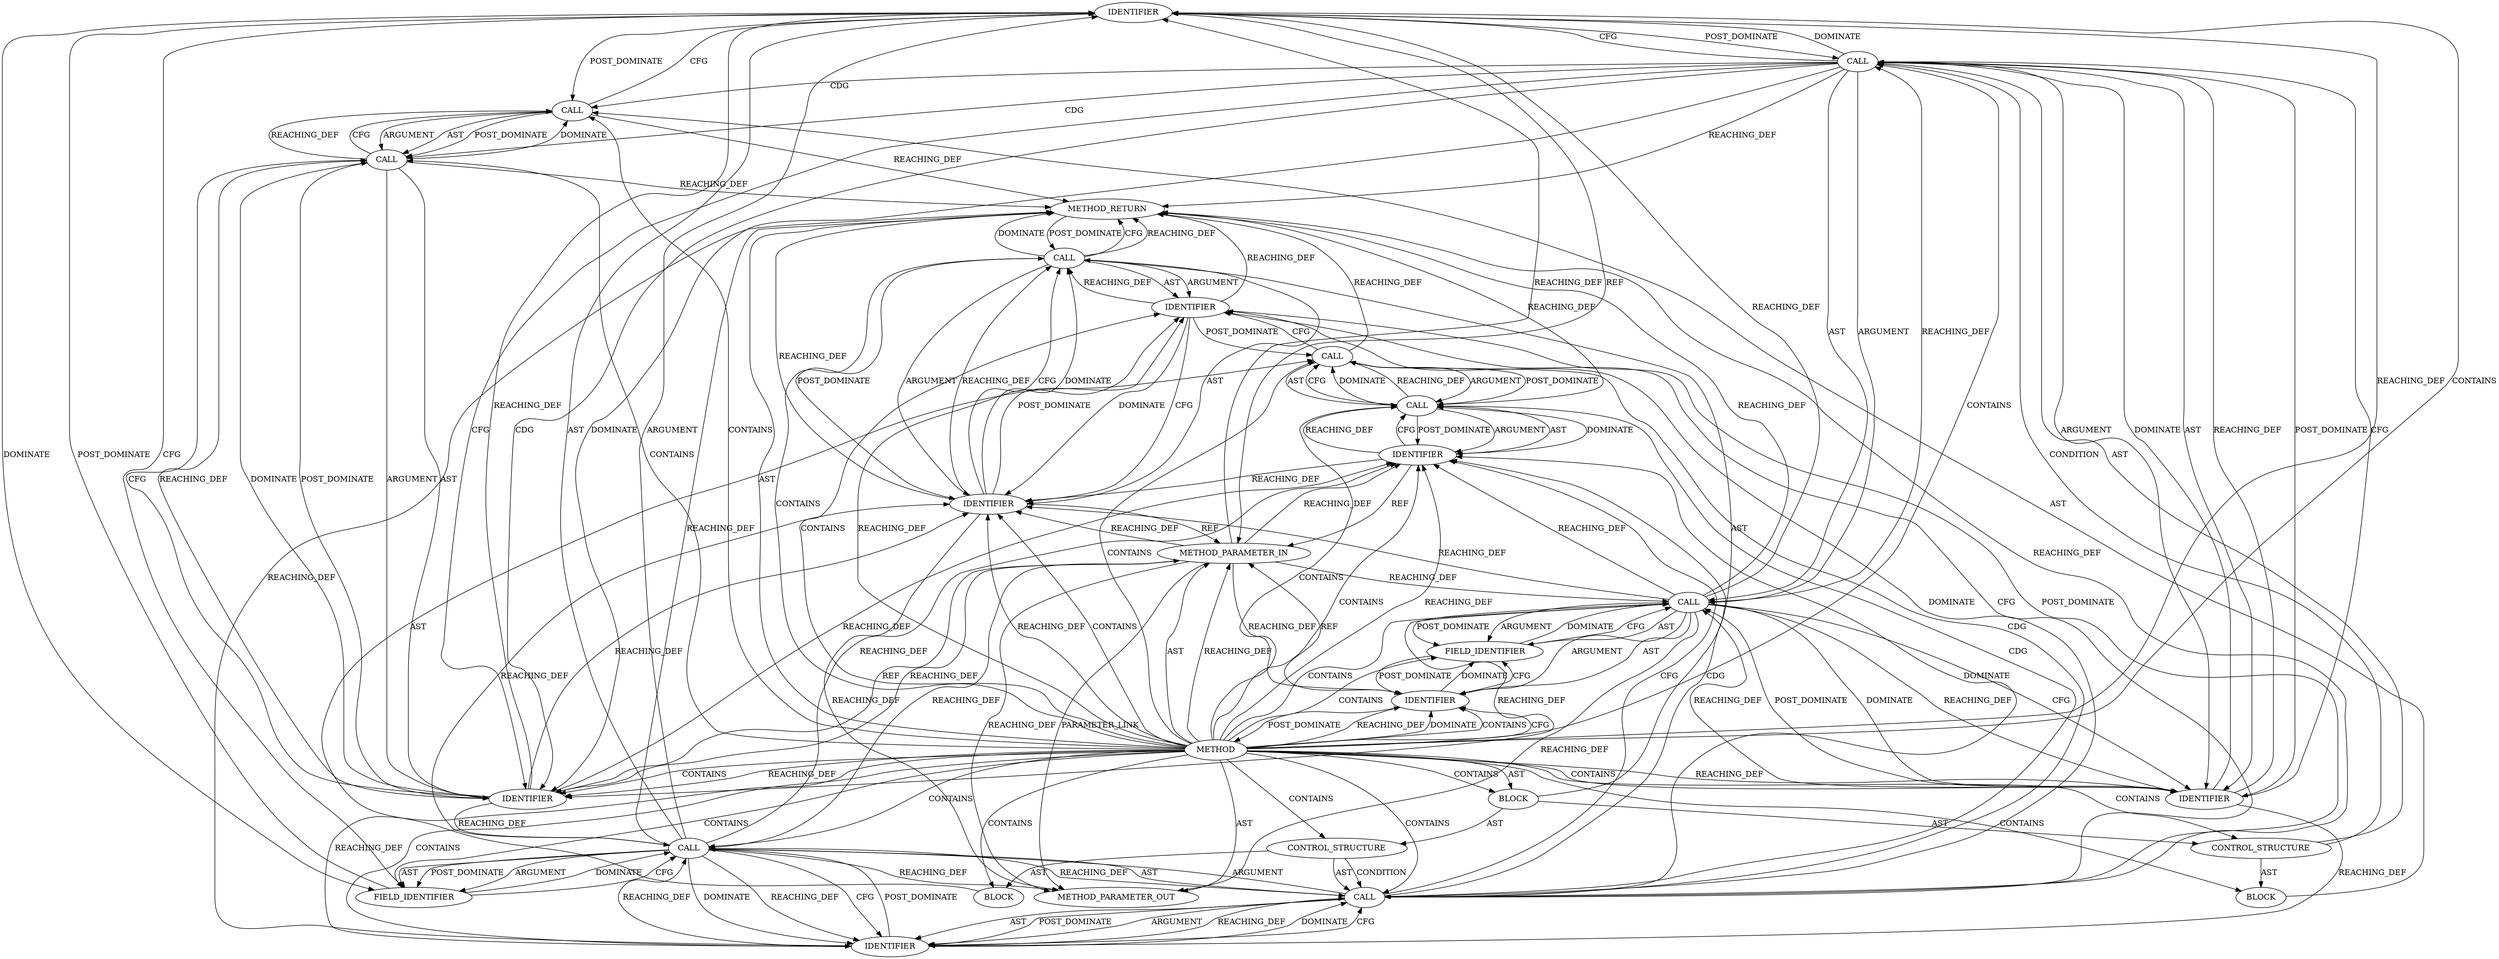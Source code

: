 digraph {
  952 [label=IDENTIFIER ORDER=1 ARGUMENT_INDEX=1 CODE="ctx" COLUMN_NUMBER=6 LINE_NUMBER=62 TYPE_FULL_NAME="tls_context*" NAME="ctx"]
  951 [label=CALL ORDER=1 ARGUMENT_INDEX=1 CODE="ctx->rx_conf" COLUMN_NUMBER=6 METHOD_FULL_NAME="<operator>.indirectFieldAccess" LINE_NUMBER=62 TYPE_FULL_NAME="<empty>" DISPATCH_TYPE="STATIC_DISPATCH" SIGNATURE="" NAME="<operator>.indirectFieldAccess"]
  962 [label=METHOD_RETURN ORDER=3 CODE="RET" COLUMN_NUMBER=1 LINE_NUMBER=57 TYPE_FULL_NAME="void" EVALUATION_STRATEGY="BY_VALUE"]
  961 [label=IDENTIFIER ORDER=2 ARGUMENT_INDEX=2 CODE="ctx" COLUMN_NUMBER=21 LINE_NUMBER=65 TYPE_FULL_NAME="tls_context*" NAME="ctx"]
  948 [label=IDENTIFIER ORDER=1 ARGUMENT_INDEX=1 CODE="ctx" COLUMN_NUMBER=28 LINE_NUMBER=60 TYPE_FULL_NAME="tls_context*" NAME="ctx"]
  944 [label=IDENTIFIER ORDER=2 ARGUMENT_INDEX=2 CODE="TLS_HW" COLUMN_NUMBER=22 LINE_NUMBER=59 TYPE_FULL_NAME="ANY" NAME="TLS_HW"]
  957 [label=CALL ORDER=1 ARGUMENT_INDEX=1 CODE="tls_offload_ctx_rx(ctx)" COLUMN_NUMBER=9 METHOD_FULL_NAME="tls_offload_ctx_rx" LINE_NUMBER=63 TYPE_FULL_NAME="<empty>" DISPATCH_TYPE="STATIC_DISPATCH" SIGNATURE="" NAME="tls_offload_ctx_rx"]
  955 [label=BLOCK ORDER=2 ARGUMENT_INDEX=-1 CODE="<empty>" COLUMN_NUMBER=3 LINE_NUMBER=63 TYPE_FULL_NAME="void"]
  21282 [label=METHOD_PARAMETER_OUT ORDER=1 CODE="struct tls_context *ctx" IS_VARIADIC=false COLUMN_NUMBER=33 LINE_NUMBER=57 TYPE_FULL_NAME="tls_context*" EVALUATION_STRATEGY="BY_VALUE" INDEX=1 NAME="ctx"]
  954 [label=IDENTIFIER ORDER=2 ARGUMENT_INDEX=2 CODE="TLS_HW" COLUMN_NUMBER=22 LINE_NUMBER=62 TYPE_FULL_NAME="ANY" NAME="TLS_HW"]
  940 [label=CALL ORDER=1 ARGUMENT_INDEX=-1 CODE="ctx->tx_conf == TLS_HW" COLUMN_NUMBER=6 METHOD_FULL_NAME="<operator>.equals" LINE_NUMBER=59 TYPE_FULL_NAME="<empty>" DISPATCH_TYPE="STATIC_DISPATCH" SIGNATURE="" NAME="<operator>.equals"]
  942 [label=IDENTIFIER ORDER=1 ARGUMENT_INDEX=1 CODE="ctx" COLUMN_NUMBER=6 LINE_NUMBER=59 TYPE_FULL_NAME="tls_context*" NAME="ctx"]
  941 [label=CALL ORDER=1 ARGUMENT_INDEX=1 CODE="ctx->tx_conf" COLUMN_NUMBER=6 METHOD_FULL_NAME="<operator>.indirectFieldAccess" LINE_NUMBER=59 TYPE_FULL_NAME="<empty>" DISPATCH_TYPE="STATIC_DISPATCH" SIGNATURE="" NAME="<operator>.indirectFieldAccess"]
  936 [label=METHOD COLUMN_NUMBER=1 LINE_NUMBER=57 COLUMN_NUMBER_END=1 IS_EXTERNAL=false SIGNATURE="void tls_device_free_ctx (tls_context*)" NAME="tls_device_free_ctx" AST_PARENT_TYPE="TYPE_DECL" AST_PARENT_FULL_NAME="tls_device.c:<global>" ORDER=7 CODE="static void tls_device_free_ctx(struct tls_context *ctx)
{
	if (ctx->tx_conf == TLS_HW)
		kfree(tls_offload_ctx_tx(ctx));

	if (ctx->rx_conf == TLS_HW)
		kfree(tls_offload_ctx_rx(ctx));

	tls_ctx_free(NULL, ctx);
}" FULL_NAME="tls_device_free_ctx" LINE_NUMBER_END=66 FILENAME="tls_device.c"]
  959 [label=CALL ORDER=3 ARGUMENT_INDEX=-1 CODE="tls_ctx_free(NULL, ctx)" COLUMN_NUMBER=2 METHOD_FULL_NAME="tls_ctx_free" LINE_NUMBER=65 TYPE_FULL_NAME="<empty>" DISPATCH_TYPE="STATIC_DISPATCH" SIGNATURE="" NAME="tls_ctx_free"]
  950 [label=CALL ORDER=1 ARGUMENT_INDEX=-1 CODE="ctx->rx_conf == TLS_HW" COLUMN_NUMBER=6 METHOD_FULL_NAME="<operator>.equals" LINE_NUMBER=62 TYPE_FULL_NAME="<empty>" DISPATCH_TYPE="STATIC_DISPATCH" SIGNATURE="" NAME="<operator>.equals"]
  958 [label=IDENTIFIER ORDER=1 ARGUMENT_INDEX=1 CODE="ctx" COLUMN_NUMBER=28 LINE_NUMBER=63 TYPE_FULL_NAME="tls_context*" NAME="ctx"]
  938 [label=BLOCK ORDER=2 ARGUMENT_INDEX=-1 CODE="{
	if (ctx->tx_conf == TLS_HW)
		kfree(tls_offload_ctx_tx(ctx));

	if (ctx->rx_conf == TLS_HW)
		kfree(tls_offload_ctx_rx(ctx));

	tls_ctx_free(NULL, ctx);
}" COLUMN_NUMBER=1 LINE_NUMBER=58 TYPE_FULL_NAME="void"]
  947 [label=CALL ORDER=1 ARGUMENT_INDEX=1 CODE="tls_offload_ctx_tx(ctx)" COLUMN_NUMBER=9 METHOD_FULL_NAME="tls_offload_ctx_tx" LINE_NUMBER=60 TYPE_FULL_NAME="<empty>" DISPATCH_TYPE="STATIC_DISPATCH" SIGNATURE="" NAME="tls_offload_ctx_tx"]
  960 [label=IDENTIFIER ORDER=1 ARGUMENT_INDEX=1 CODE="NULL" COLUMN_NUMBER=15 LINE_NUMBER=65 TYPE_FULL_NAME="ANY" NAME="NULL"]
  956 [label=CALL ORDER=1 ARGUMENT_INDEX=1 CODE="kfree(tls_offload_ctx_rx(ctx))" COLUMN_NUMBER=3 METHOD_FULL_NAME="kfree" LINE_NUMBER=63 TYPE_FULL_NAME="<empty>" DISPATCH_TYPE="STATIC_DISPATCH" SIGNATURE="" NAME="kfree"]
  949 [label=CONTROL_STRUCTURE CONTROL_STRUCTURE_TYPE="IF" ORDER=2 PARSER_TYPE_NAME="CASTIfStatement" ARGUMENT_INDEX=-1 CODE="if (ctx->rx_conf == TLS_HW)" COLUMN_NUMBER=2 LINE_NUMBER=62]
  939 [label=CONTROL_STRUCTURE CONTROL_STRUCTURE_TYPE="IF" ORDER=1 PARSER_TYPE_NAME="CASTIfStatement" ARGUMENT_INDEX=-1 CODE="if (ctx->tx_conf == TLS_HW)" COLUMN_NUMBER=2 LINE_NUMBER=59]
  953 [label=FIELD_IDENTIFIER ORDER=2 ARGUMENT_INDEX=2 CODE="rx_conf" COLUMN_NUMBER=6 LINE_NUMBER=62 CANONICAL_NAME="rx_conf"]
  946 [label=CALL ORDER=1 ARGUMENT_INDEX=1 CODE="kfree(tls_offload_ctx_tx(ctx))" COLUMN_NUMBER=3 METHOD_FULL_NAME="kfree" LINE_NUMBER=60 TYPE_FULL_NAME="<empty>" DISPATCH_TYPE="STATIC_DISPATCH" SIGNATURE="" NAME="kfree"]
  937 [label=METHOD_PARAMETER_IN ORDER=1 CODE="struct tls_context *ctx" IS_VARIADIC=false COLUMN_NUMBER=33 LINE_NUMBER=57 TYPE_FULL_NAME="tls_context*" EVALUATION_STRATEGY="BY_VALUE" INDEX=1 NAME="ctx"]
  943 [label=FIELD_IDENTIFIER ORDER=2 ARGUMENT_INDEX=2 CODE="tx_conf" COLUMN_NUMBER=6 LINE_NUMBER=59 CANONICAL_NAME="tx_conf"]
  945 [label=BLOCK ORDER=2 ARGUMENT_INDEX=-1 CODE="<empty>" COLUMN_NUMBER=3 LINE_NUMBER=60 TYPE_FULL_NAME="void"]
  950 -> 954 [label=ARGUMENT ]
  959 -> 961 [label=AST ]
  952 -> 937 [label=REF ]
  951 -> 953 [label=AST ]
  936 -> 939 [label=CONTAINS ]
  940 -> 948 [label=DOMINATE ]
  936 -> 948 [label=CONTAINS ]
  940 -> 944 [label=POST_DOMINATE ]
  936 -> 955 [label=CONTAINS ]
  954 -> 951 [label=POST_DOMINATE ]
  936 -> 954 [label=REACHING_DEF VARIABLE=""]
  954 -> 950 [label=REACHING_DEF VARIABLE="TLS_HW"]
  936 -> 937 [label=AST ]
  941 -> 948 [label=REACHING_DEF VARIABLE="ctx->tx_conf"]
  950 -> 958 [label=DOMINATE ]
  960 -> 956 [label=POST_DOMINATE ]
  949 -> 955 [label=AST ]
  936 -> 942 [label=REACHING_DEF VARIABLE=""]
  947 -> 946 [label=DOMINATE ]
  936 -> 961 [label=CONTAINS ]
  956 -> 957 [label=ARGUMENT ]
  954 -> 962 [label=REACHING_DEF VARIABLE="TLS_HW"]
  947 -> 946 [label=REACHING_DEF VARIABLE="tls_offload_ctx_tx(ctx)"]
  936 -> 940 [label=CONTAINS ]
  937 -> 942 [label=REACHING_DEF VARIABLE="ctx"]
  958 -> 957 [label=DOMINATE ]
  950 -> 956 [label=CDG ]
  936 -> 938 [label=CONTAINS ]
  950 -> 958 [label=CFG ]
  940 -> 952 [label=DOMINATE ]
  941 -> 952 [label=REACHING_DEF VARIABLE="ctx->tx_conf"]
  947 -> 948 [label=AST ]
  947 -> 946 [label=CFG ]
  950 -> 954 [label=AST ]
  936 -> 960 [label=REACHING_DEF VARIABLE=""]
  950 -> 962 [label=REACHING_DEF VARIABLE="ctx->rx_conf == TLS_HW"]
  939 -> 945 [label=AST ]
  937 -> 21282 [label=PARAMETER_LINK ]
  946 -> 962 [label=REACHING_DEF VARIABLE="kfree(tls_offload_ctx_tx(ctx))"]
  961 -> 21282 [label=REACHING_DEF VARIABLE="ctx"]
  936 -> 943 [label=CONTAINS ]
  941 -> 962 [label=REACHING_DEF VARIABLE="ctx->tx_conf"]
  953 -> 951 [label=DOMINATE ]
  951 -> 952 [label=ARGUMENT ]
  940 -> 948 [label=CFG ]
  943 -> 941 [label=DOMINATE ]
  961 -> 962 [label=REACHING_DEF VARIABLE="ctx"]
  951 -> 961 [label=REACHING_DEF VARIABLE="ctx->rx_conf"]
  962 -> 959 [label=POST_DOMINATE ]
  945 -> 946 [label=AST ]
  941 -> 944 [label=CFG ]
  957 -> 956 [label=CFG ]
  944 -> 940 [label=REACHING_DEF VARIABLE="TLS_HW"]
  951 -> 950 [label=REACHING_DEF VARIABLE="ctx->rx_conf"]
  957 -> 958 [label=POST_DOMINATE ]
  936 -> 952 [label=REACHING_DEF VARIABLE=""]
  950 -> 957 [label=CDG ]
  939 -> 940 [label=CONDITION ]
  936 -> 953 [label=CONTAINS ]
  954 -> 950 [label=DOMINATE ]
  961 -> 937 [label=REF ]
  961 -> 959 [label=REACHING_DEF VARIABLE="ctx"]
  943 -> 941 [label=CFG ]
  941 -> 21282 [label=REACHING_DEF VARIABLE="ctx->tx_conf"]
  941 -> 940 [label=REACHING_DEF VARIABLE="ctx->tx_conf"]
  944 -> 941 [label=REACHING_DEF VARIABLE="TLS_HW"]
  942 -> 943 [label=DOMINATE ]
  936 -> 957 [label=CONTAINS ]
  952 -> 946 [label=POST_DOMINATE ]
  936 -> 941 [label=CONTAINS ]
  959 -> 962 [label=CFG ]
  936 -> 937 [label=REACHING_DEF VARIABLE=""]
  951 -> 953 [label=POST_DOMINATE ]
  951 -> 962 [label=REACHING_DEF VARIABLE="ctx->rx_conf"]
  948 -> 952 [label=REACHING_DEF VARIABLE="ctx"]
  936 -> 21282 [label=AST ]
  961 -> 959 [label=CFG ]
  959 -> 961 [label=POST_DOMINATE ]
  948 -> 947 [label=CFG ]
  956 -> 960 [label=CFG ]
  951 -> 958 [label=REACHING_DEF VARIABLE="ctx->rx_conf"]
  936 -> 950 [label=CONTAINS ]
  956 -> 957 [label=AST ]
  936 -> 958 [label=CONTAINS ]
  941 -> 942 [label=ARGUMENT ]
  938 -> 939 [label=AST ]
  960 -> 959 [label=REACHING_DEF VARIABLE="NULL"]
  949 -> 950 [label=AST ]
  940 -> 941 [label=AST ]
  958 -> 957 [label=REACHING_DEF VARIABLE="ctx"]
  937 -> 948 [label=REACHING_DEF VARIABLE="ctx"]
  947 -> 962 [label=REACHING_DEF VARIABLE="tls_offload_ctx_tx(ctx)"]
  940 -> 946 [label=CDG ]
  936 -> 938 [label=AST ]
  940 -> 962 [label=REACHING_DEF VARIABLE="ctx->tx_conf == TLS_HW"]
  953 -> 952 [label=POST_DOMINATE ]
  941 -> 944 [label=DOMINATE ]
  960 -> 961 [label=CFG ]
  961 -> 959 [label=DOMINATE ]
  954 -> 950 [label=CFG ]
  942 -> 937 [label=REF ]
  951 -> 21282 [label=REACHING_DEF VARIABLE="ctx->rx_conf"]
  936 -> 942 [label=DOMINATE ]
  940 -> 947 [label=CDG ]
  947 -> 948 [label=POST_DOMINATE ]
  948 -> 947 [label=REACHING_DEF VARIABLE="ctx"]
  940 -> 948 [label=CDG ]
  940 -> 944 [label=ARGUMENT ]
  948 -> 947 [label=DOMINATE ]
  941 -> 942 [label=AST ]
  936 -> 947 [label=CONTAINS ]
  944 -> 954 [label=REACHING_DEF VARIABLE="TLS_HW"]
  947 -> 948 [label=ARGUMENT ]
  940 -> 941 [label=ARGUMENT ]
  946 -> 947 [label=ARGUMENT ]
  936 -> 945 [label=CONTAINS ]
  959 -> 962 [label=REACHING_DEF VARIABLE="tls_ctx_free(NULL, ctx)"]
  941 -> 944 [label=REACHING_DEF VARIABLE="ctx->tx_conf"]
  936 -> 961 [label=REACHING_DEF VARIABLE=""]
  950 -> 954 [label=POST_DOMINATE ]
  958 -> 961 [label=REACHING_DEF VARIABLE="ctx"]
  936 -> 944 [label=REACHING_DEF VARIABLE=""]
  950 -> 958 [label=CDG ]
  957 -> 956 [label=DOMINATE ]
  959 -> 960 [label=AST ]
  948 -> 961 [label=REACHING_DEF VARIABLE="ctx"]
  952 -> 940 [label=POST_DOMINATE ]
  946 -> 952 [label=CFG ]
  951 -> 952 [label=AST ]
  936 -> 942 [label=CONTAINS ]
  960 -> 950 [label=POST_DOMINATE ]
  953 -> 951 [label=CFG ]
  937 -> 941 [label=REACHING_DEF VARIABLE="ctx"]
  943 -> 942 [label=POST_DOMINATE ]
  936 -> 959 [label=CONTAINS ]
  936 -> 946 [label=CONTAINS ]
  941 -> 943 [label=AST ]
  941 -> 958 [label=REACHING_DEF VARIABLE="ctx->tx_conf"]
  940 -> 944 [label=AST ]
  946 -> 947 [label=AST ]
  958 -> 957 [label=CFG ]
  936 -> 952 [label=CONTAINS ]
  950 -> 960 [label=CFG ]
  959 -> 961 [label=ARGUMENT ]
  944 -> 940 [label=CFG ]
  941 -> 943 [label=POST_DOMINATE ]
  960 -> 961 [label=DOMINATE ]
  956 -> 957 [label=POST_DOMINATE ]
  952 -> 953 [label=DOMINATE ]
  936 -> 942 [label=CFG ]
  936 -> 948 [label=REACHING_DEF VARIABLE=""]
  941 -> 943 [label=ARGUMENT ]
  957 -> 962 [label=REACHING_DEF VARIABLE="tls_offload_ctx_rx(ctx)"]
  959 -> 962 [label=DOMINATE ]
  936 -> 958 [label=REACHING_DEF VARIABLE=""]
  951 -> 954 [label=DOMINATE ]
  954 -> 951 [label=REACHING_DEF VARIABLE="TLS_HW"]
  936 -> 960 [label=CONTAINS ]
  937 -> 951 [label=REACHING_DEF VARIABLE="ctx"]
  937 -> 958 [label=REACHING_DEF VARIABLE="ctx"]
  951 -> 954 [label=REACHING_DEF VARIABLE="ctx->rx_conf"]
  942 -> 936 [label=POST_DOMINATE ]
  960 -> 962 [label=REACHING_DEF VARIABLE="NULL"]
  946 -> 947 [label=POST_DOMINATE ]
  950 -> 960 [label=DOMINATE ]
  957 -> 956 [label=REACHING_DEF VARIABLE="tls_offload_ctx_rx(ctx)"]
  936 -> 962 [label=AST ]
  937 -> 952 [label=REACHING_DEF VARIABLE="ctx"]
  942 -> 943 [label=CFG ]
  938 -> 949 [label=AST ]
  936 -> 949 [label=CONTAINS ]
  936 -> 954 [label=CONTAINS ]
  948 -> 937 [label=REF ]
  957 -> 958 [label=ARGUMENT ]
  951 -> 953 [label=ARGUMENT ]
  936 -> 956 [label=CONTAINS ]
  936 -> 944 [label=CONTAINS ]
  959 -> 960 [label=ARGUMENT ]
  937 -> 961 [label=REACHING_DEF VARIABLE="ctx"]
  938 -> 959 [label=AST ]
  937 -> 21282 [label=REACHING_DEF VARIABLE="ctx"]
  950 -> 951 [label=AST ]
  940 -> 952 [label=CFG ]
  944 -> 941 [label=POST_DOMINATE ]
  957 -> 958 [label=AST ]
  950 -> 951 [label=ARGUMENT ]
  951 -> 954 [label=CFG ]
  948 -> 958 [label=REACHING_DEF VARIABLE="ctx"]
  941 -> 961 [label=REACHING_DEF VARIABLE="ctx->tx_conf"]
  939 -> 940 [label=AST ]
  955 -> 956 [label=AST ]
  949 -> 950 [label=CONDITION ]
  936 -> 951 [label=CONTAINS ]
  944 -> 940 [label=DOMINATE ]
  956 -> 962 [label=REACHING_DEF VARIABLE="kfree(tls_offload_ctx_rx(ctx))"]
  961 -> 960 [label=POST_DOMINATE ]
  948 -> 951 [label=REACHING_DEF VARIABLE="ctx"]
  952 -> 953 [label=CFG ]
  958 -> 937 [label=REF ]
}
